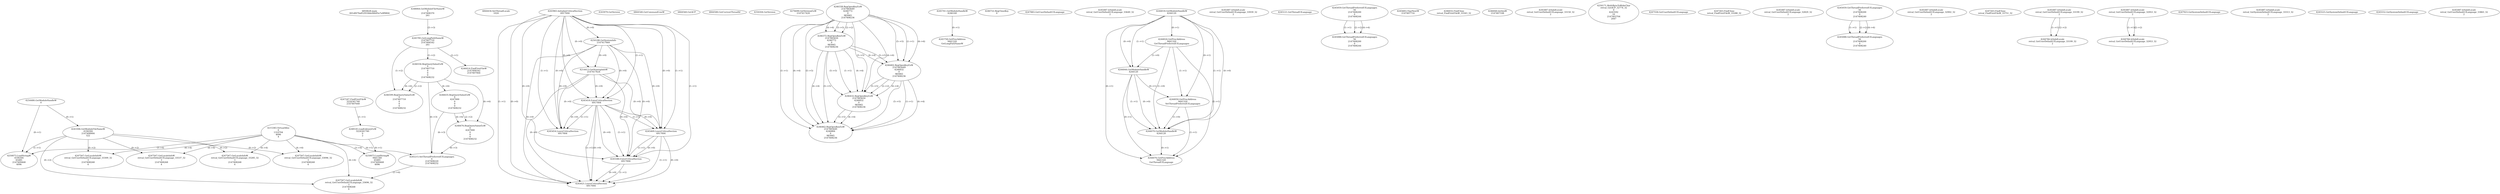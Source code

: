 // Global SCDG with merge call
digraph {
	0 [label="6850628.main
001df479a85291fdde06b95e7a9f9804"]
	1 [label="4254480.GetModuleHandleW
0"]
	2 [label="6844434.SetThreadLocale
1024"]
	3 [label="4243965.InitializeCriticalSection
6917004"]
	4 [label="4243979.GetVersion
"]
	5 [label="4250188.GetSystemInfo
2147417660"]
	3 -> 5 [label="(0-->0)"]
	6 [label="6844540.GetCommandLineW
"]
	7 [label="4214413.GetStartupInfoW
2147417624"]
	3 -> 7 [label="(0-->0)"]
	5 -> 7 [label="(0-->0)"]
	8 [label="6844560.GetACP
"]
	9 [label="6844580.GetCurrentThreadId
"]
	10 [label="4250204.GetVersion
"]
	11 [label="4276690.GetVersionExW
2147417420"]
	12 [label="4243306.GetModuleFileNameW
4194304
2147408904
522"]
	1 -> 12 [label="(0-->1)"]
	13 [label="4248064.GetModuleFileNameW
0
2147408370
261"]
	14 [label="4215383.VirtualAlloc
0
1310704
4096
4"]
	15 [label="4246338.RegOpenKeyExW
2147483649
4246772
0
983065
2147408236"]
	16 [label="4246372.RegOpenKeyExW
2147483650
4246772
0
983065
2147408236"]
	15 -> 16 [label="(2-->2)"]
	15 -> 16 [label="(4-->4)"]
	15 -> 16 [label="(5-->5)"]
	17 [label="4246402.RegOpenKeyExW
2147483649
4246832
0
983065
2147408236"]
	15 -> 17 [label="(1-->1)"]
	15 -> 17 [label="(4-->4)"]
	16 -> 17 [label="(4-->4)"]
	15 -> 17 [label="(5-->5)"]
	16 -> 17 [label="(5-->5)"]
	18 [label="4245741.GetModuleHandleW
4246160"]
	19 [label="4245758.GetProcAddress
9441320
GetLongPathNameW"]
	18 -> 19 [label="(0-->1)"]
	20 [label="4245785.GetLongPathNameW
2147407710
2147406542
261"]
	13 -> 20 [label="(3-->3)"]
	21 [label="4246556.RegQueryValueExW
0
2147407710
0
0
0
2147408232"]
	20 -> 21 [label="(1-->2)"]
	22 [label="4246635.RegQueryValueExW
0
4247000
0
0
0
2147408232"]
	21 -> 22 [label="(6-->6)"]
	23 [label="4246722.RegCloseKey
0"]
	24 [label="4247883.GetUserDefaultUILanguage
"]
	25 [label="4245418.EnterCriticalSection
6917004"]
	3 -> 25 [label="(1-->1)"]
	3 -> 25 [label="(0-->0)"]
	5 -> 25 [label="(0-->0)"]
	7 -> 25 [label="(0-->0)"]
	26 [label="4245469.LeaveCriticalSection
6917004"]
	3 -> 26 [label="(1-->1)"]
	25 -> 26 [label="(1-->1)"]
	3 -> 26 [label="(0-->0)"]
	5 -> 26 [label="(0-->0)"]
	7 -> 26 [label="(0-->0)"]
	25 -> 26 [label="(0-->0)"]
	27 [label="4245487.IsValidLocale
retval_GetUserDefaultUILanguage_33649_32
2"]
	28 [label="4244018.GetModuleHandleW
4244120"]
	29 [label="4244024.GetProcAddress
9441320
GetThreadPreferredUILanguages"]
	28 -> 29 [label="(0-->1)"]
	30 [label="4244044.GetModuleHandleW
4244120"]
	28 -> 30 [label="(1-->1)"]
	28 -> 30 [label="(0-->0)"]
	29 -> 30 [label="(1-->0)"]
	31 [label="4244050.GetProcAddress
9441320
SetThreadPreferredUILanguages"]
	28 -> 31 [label="(0-->1)"]
	29 -> 31 [label="(1-->1)"]
	30 -> 31 [label="(0-->1)"]
	32 [label="4244070.GetModuleHandleW
4244120"]
	28 -> 32 [label="(1-->1)"]
	30 -> 32 [label="(1-->1)"]
	28 -> 32 [label="(0-->0)"]
	29 -> 32 [label="(1-->0)"]
	30 -> 32 [label="(0-->0)"]
	31 -> 32 [label="(1-->0)"]
	33 [label="4244076.GetProcAddress
9441320
GetThreadUILanguage"]
	28 -> 33 [label="(0-->1)"]
	29 -> 33 [label="(1-->1)"]
	30 -> 33 [label="(0-->1)"]
	31 -> 33 [label="(1-->1)"]
	32 -> 33 [label="(0-->1)"]
	34 [label="4245487.IsValidLocale
retval_GetUserDefaultUILanguage_33939_32
2"]
	35 [label="4245121.GetThreadUILanguage
"]
	36 [label="4245059.GetThreadPreferredUILanguages
56
2147408200
0
2147408244"]
	37 [label="4245454.LeaveCriticalSection
6917004"]
	3 -> 37 [label="(1-->1)"]
	25 -> 37 [label="(1-->1)"]
	3 -> 37 [label="(0-->0)"]
	5 -> 37 [label="(0-->0)"]
	7 -> 37 [label="(0-->0)"]
	25 -> 37 [label="(0-->0)"]
	38 [label="4245683.CharNextW
2147407716"]
	39 [label="4246014.FindFirstFileW
2147406542
2147407064"]
	20 -> 39 [label="(2-->1)"]
	40 [label="4246032.FindClose
retval_FindFirstFileW_33343_32"]
	41 [label="4246044.lstrlenW
2147407108"]
	42 [label="4246676.RegQueryValueExW
0
4247000
0
0
0
2147408232"]
	22 -> 42 [label="(2-->2)"]
	21 -> 42 [label="(6-->6)"]
	22 -> 42 [label="(6-->6)"]
	43 [label="4246432.RegOpenKeyExW
2147483650
4246832
0
983065
2147408236"]
	16 -> 43 [label="(1-->1)"]
	17 -> 43 [label="(2-->2)"]
	15 -> 43 [label="(4-->4)"]
	16 -> 43 [label="(4-->4)"]
	17 -> 43 [label="(4-->4)"]
	15 -> 43 [label="(5-->5)"]
	16 -> 43 [label="(5-->5)"]
	17 -> 43 [label="(5-->5)"]
	44 [label="4245487.IsValidLocale
retval_GetUserDefaultUILanguage_33150_32
2"]
	45 [label="4250171.MultiByteToWideChar
retval_GetACP_32774_32
0
4243592
10
2147403704
2047"]
	46 [label="4246462.RegOpenKeyExW
2147483649
4246884
0
983065
2147408236"]
	15 -> 46 [label="(1-->1)"]
	17 -> 46 [label="(1-->1)"]
	15 -> 46 [label="(4-->4)"]
	16 -> 46 [label="(4-->4)"]
	17 -> 46 [label="(4-->4)"]
	43 -> 46 [label="(4-->4)"]
	15 -> 46 [label="(5-->5)"]
	16 -> 46 [label="(5-->5)"]
	17 -> 46 [label="(5-->5)"]
	43 -> 46 [label="(5-->5)"]
	47 [label="4247558.GetUserDefaultUILanguage
"]
	48 [label="4247567.GetLocaleInfoW
retval_GetUserDefaultUILanguage_33285_32
3
2147408268
4"]
	12 -> 48 [label="(0-->2)"]
	14 -> 48 [label="(4-->4)"]
	49 [label="4247247.FindFirstFileW
3224341740
2147407640"]
	50 [label="4247263.FindClose
retval_FindFirstFileW_33288_32"]
	51 [label="4248145.LoadLibraryExW
3224341740
0
2"]
	49 -> 51 [label="(1-->1)"]
	52 [label="4250073.LoadStringW
9441340
65485
2147409468
4096"]
	51 -> 52 [label="(0-->1)"]
	14 -> 52 [label="(3-->4)"]
	53 [label="4245487.IsValidLocale
retval_GetUserDefaultUILanguage_32829_32
2"]
	54 [label="4245059.GetThreadPreferredUILanguages
56
2147408200
0
2147408240"]
	55 [label="4245088.GetThreadPreferredUILanguages
56
2147408200
0
2147408240"]
	54 -> 55 [label="(1-->1)"]
	54 -> 55 [label="(2-->2)"]
	54 -> 55 [label="(4-->4)"]
	56 [label="4245580.EnterCriticalSection
6917004"]
	3 -> 56 [label="(1-->1)"]
	25 -> 56 [label="(1-->1)"]
	26 -> 56 [label="(1-->1)"]
	3 -> 56 [label="(0-->0)"]
	5 -> 56 [label="(0-->0)"]
	7 -> 56 [label="(0-->0)"]
	25 -> 56 [label="(0-->0)"]
	26 -> 56 [label="(0-->0)"]
	57 [label="4245621.LeaveCriticalSection
6917004"]
	3 -> 57 [label="(1-->1)"]
	25 -> 57 [label="(1-->1)"]
	26 -> 57 [label="(1-->1)"]
	56 -> 57 [label="(1-->1)"]
	3 -> 57 [label="(0-->0)"]
	5 -> 57 [label="(0-->0)"]
	7 -> 57 [label="(0-->0)"]
	25 -> 57 [label="(0-->0)"]
	26 -> 57 [label="(0-->0)"]
	56 -> 57 [label="(0-->0)"]
	58 [label="4247567.GetLocaleInfoW
retval_GetUserDefaultUILanguage_33096_32
3
2147408268
4"]
	12 -> 58 [label="(0-->2)"]
	14 -> 58 [label="(4-->4)"]
	59 [label="4250073.LoadStringW
4194304
65485
2147409468
4096"]
	1 -> 59 [label="(0-->1)"]
	12 -> 59 [label="(1-->1)"]
	14 -> 59 [label="(3-->4)"]
	60 [label="4247567.GetLocaleInfoW
retval_GetUserDefaultUILanguage_33309_32
3
2147408268
4"]
	12 -> 60 [label="(0-->2)"]
	14 -> 60 [label="(4-->4)"]
	61 [label="4247567.GetLocaleInfoW
retval_GetUserDefaultUILanguage_33537_32
3
2147408268
4"]
	12 -> 61 [label="(0-->2)"]
	14 -> 61 [label="(4-->4)"]
	62 [label="4245487.IsValidLocale
retval_GetUserDefaultUILanguage_32902_32
2"]
	63 [label="4245088.GetThreadPreferredUILanguages
56
2147408200
0
2147408244"]
	36 -> 63 [label="(1-->1)"]
	36 -> 63 [label="(2-->2)"]
	36 -> 63 [label="(4-->4)"]
	64 [label="4245215.SetThreadPreferredUILanguages
4
2147408220
2147408232"]
	14 -> 64 [label="(4-->1)"]
	21 -> 64 [label="(6-->3)"]
	22 -> 64 [label="(6-->3)"]
	42 -> 64 [label="(6-->3)"]
	65 [label="4247567.GetLocaleInfoW
retval_GetUserDefaultUILanguage_33696_32
3
2147408268
4"]
	12 -> 65 [label="(0-->2)"]
	14 -> 65 [label="(4-->4)"]
	64 -> 65 [label="(1-->4)"]
	66 [label="4247263.FindClose
retval_FindFirstFileW_33751_32"]
	67 [label="4246599.RegQueryValueExW
0
2147407710
0
0
0
2147408232"]
	20 -> 67 [label="(1-->2)"]
	21 -> 67 [label="(2-->2)"]
	21 -> 67 [label="(6-->6)"]
	68 [label="4245487.IsValidLocale
retval_GetUserDefaultUILanguage_33199_32
2"]
	69 [label="4245487.IsValidLocale
retval_GetUserDefaultUILanguage_32953_32
2"]
	70 [label="4247923.GetSystemDefaultUILanguage
"]
	71 [label="4245487.IsValidLocale
retval_GetSystemDefaultUILanguage_33313_32
2"]
	72 [label="4244766.IsValidLocale
retval_GetUserDefaultUILanguage_32953_32
2"]
	69 -> 72 [label="(1-->1)"]
	69 -> 72 [label="(2-->2)"]
	73 [label="4245525.GetSystemDefaultUILanguage
"]
	74 [label="4245552.GetSystemDefaultUILanguage
"]
	75 [label="4244766.IsValidLocale
retval_GetUserDefaultUILanguage_33199_32
2"]
	68 -> 75 [label="(1-->1)"]
	68 -> 75 [label="(2-->2)"]
	76 [label="4245487.IsValidLocale
retval_GetUserDefaultUILanguage_33865_32
2"]
}

